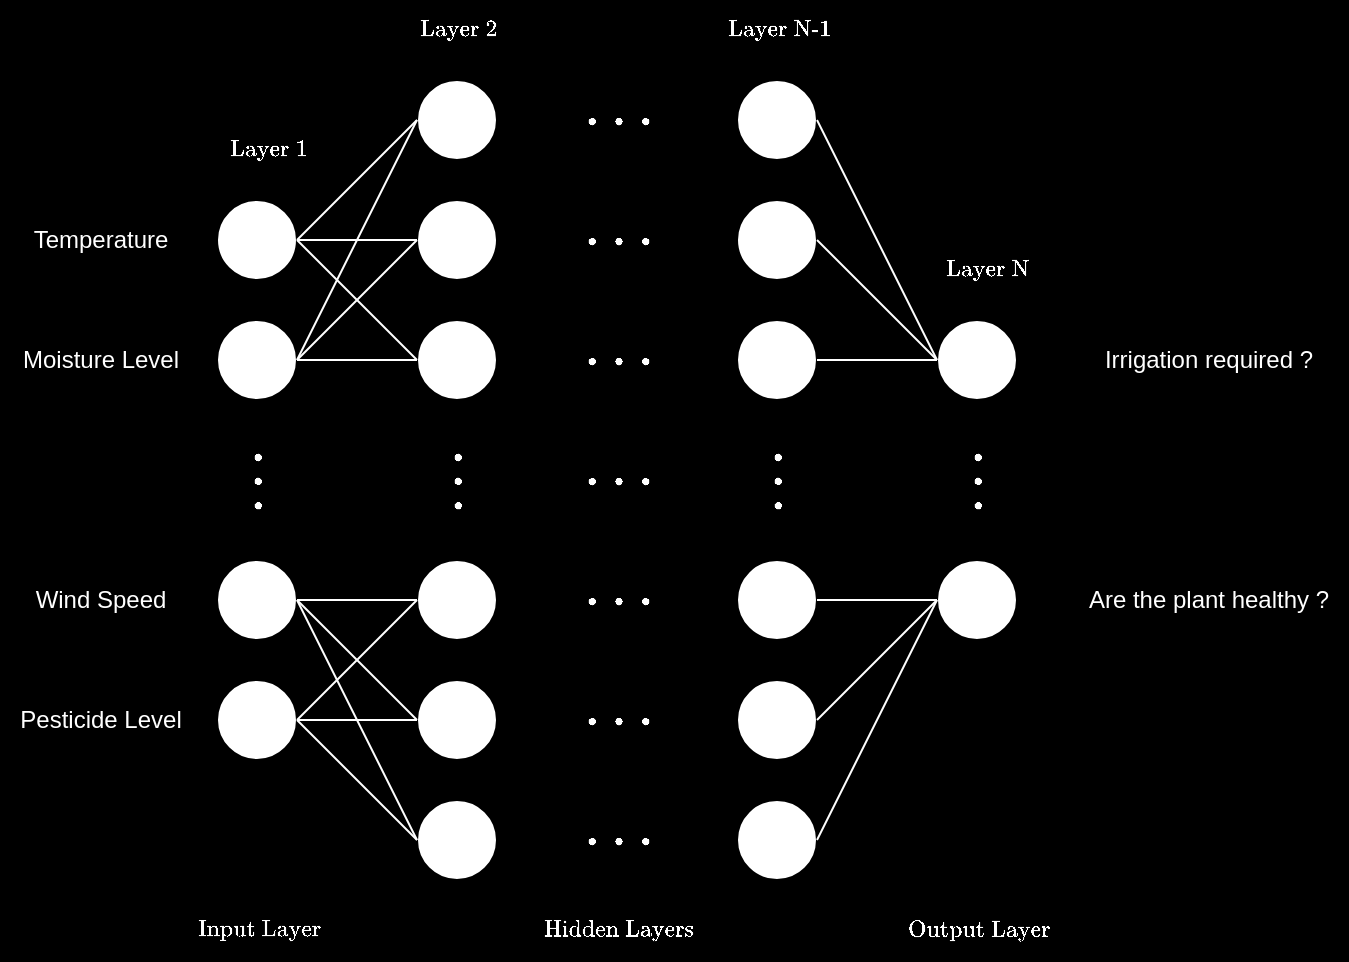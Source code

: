 <mxfile version="20.7.4" type="device"><diagram id="_pC0tnSeCXczdhgf7Mt-" name="Page-1"><mxGraphModel dx="936" dy="704" grid="1" gridSize="5" guides="1" tooltips="1" connect="1" arrows="1" fold="1" page="1" pageScale="1" pageWidth="827" pageHeight="1169" background="#000000" math="1" shadow="0"><root><mxCell id="0"/><mxCell id="1" parent="0"/><mxCell id="LgrjtpK0dlCjNAUZHORf-1" value="" style="ellipse;whiteSpace=wrap;html=1;aspect=fixed;" parent="1" vertex="1"><mxGeometry x="213.5" y="135" width="40" height="40" as="geometry"/></mxCell><mxCell id="LgrjtpK0dlCjNAUZHORf-4" value="" style="ellipse;whiteSpace=wrap;html=1;aspect=fixed;" parent="1" vertex="1"><mxGeometry x="213.5" y="375" width="40" height="40" as="geometry"/></mxCell><mxCell id="LgrjtpK0dlCjNAUZHORf-5" value="" style="ellipse;whiteSpace=wrap;html=1;aspect=fixed;" parent="1" vertex="1"><mxGeometry x="313.5" y="75" width="40" height="40" as="geometry"/></mxCell><mxCell id="LgrjtpK0dlCjNAUZHORf-6" value="" style="ellipse;whiteSpace=wrap;html=1;aspect=fixed;" parent="1" vertex="1"><mxGeometry x="313.5" y="135" width="40" height="40" as="geometry"/></mxCell><mxCell id="LgrjtpK0dlCjNAUZHORf-7" value="" style="ellipse;whiteSpace=wrap;html=1;aspect=fixed;" parent="1" vertex="1"><mxGeometry x="313.5" y="195" width="40" height="40" as="geometry"/></mxCell><mxCell id="LgrjtpK0dlCjNAUZHORf-8" value="" style="ellipse;whiteSpace=wrap;html=1;aspect=fixed;" parent="1" vertex="1"><mxGeometry x="313.5" y="315" width="40" height="40" as="geometry"/></mxCell><mxCell id="LgrjtpK0dlCjNAUZHORf-9" value="" style="ellipse;whiteSpace=wrap;html=1;aspect=fixed;" parent="1" vertex="1"><mxGeometry x="313.5" y="375" width="40" height="40" as="geometry"/></mxCell><mxCell id="LgrjtpK0dlCjNAUZHORf-10" value="" style="ellipse;whiteSpace=wrap;html=1;aspect=fixed;" parent="1" vertex="1"><mxGeometry x="313.5" y="435" width="40" height="40" as="geometry"/></mxCell><mxCell id="LgrjtpK0dlCjNAUZHORf-12" value="" style="ellipse;whiteSpace=wrap;html=1;aspect=fixed;" parent="1" vertex="1"><mxGeometry x="473.5" y="75" width="40" height="40" as="geometry"/></mxCell><mxCell id="LgrjtpK0dlCjNAUZHORf-13" value="" style="ellipse;whiteSpace=wrap;html=1;aspect=fixed;" parent="1" vertex="1"><mxGeometry x="473.5" y="135" width="40" height="40" as="geometry"/></mxCell><mxCell id="LgrjtpK0dlCjNAUZHORf-14" value="" style="ellipse;whiteSpace=wrap;html=1;aspect=fixed;" parent="1" vertex="1"><mxGeometry x="473.5" y="195" width="40" height="40" as="geometry"/></mxCell><mxCell id="LgrjtpK0dlCjNAUZHORf-15" value="" style="ellipse;whiteSpace=wrap;html=1;aspect=fixed;" parent="1" vertex="1"><mxGeometry x="473.5" y="315" width="40" height="40" as="geometry"/></mxCell><mxCell id="LgrjtpK0dlCjNAUZHORf-16" value="" style="ellipse;whiteSpace=wrap;html=1;aspect=fixed;" parent="1" vertex="1"><mxGeometry x="473.5" y="375" width="40" height="40" as="geometry"/></mxCell><mxCell id="LgrjtpK0dlCjNAUZHORf-17" value="" style="ellipse;whiteSpace=wrap;html=1;aspect=fixed;" parent="1" vertex="1"><mxGeometry x="473.5" y="435" width="40" height="40" as="geometry"/></mxCell><mxCell id="LgrjtpK0dlCjNAUZHORf-18" value="" style="ellipse;whiteSpace=wrap;html=1;aspect=fixed;" parent="1" vertex="1"><mxGeometry x="213.5" y="195" width="40" height="40" as="geometry"/></mxCell><mxCell id="LgrjtpK0dlCjNAUZHORf-19" value="" style="ellipse;whiteSpace=wrap;html=1;aspect=fixed;" parent="1" vertex="1"><mxGeometry x="213.5" y="315" width="40" height="40" as="geometry"/></mxCell><mxCell id="LgrjtpK0dlCjNAUZHORf-20" value="" style="ellipse;whiteSpace=wrap;html=1;aspect=fixed;" parent="1" vertex="1"><mxGeometry x="573.5" y="195" width="40" height="40" as="geometry"/></mxCell><mxCell id="LgrjtpK0dlCjNAUZHORf-21" value="" style="ellipse;whiteSpace=wrap;html=1;aspect=fixed;" parent="1" vertex="1"><mxGeometry x="573.5" y="315" width="40" height="40" as="geometry"/></mxCell><mxCell id="LgrjtpK0dlCjNAUZHORf-22" value="" style="endArrow=none;html=1;rounded=0;exitX=1;exitY=0.5;exitDx=0;exitDy=0;entryX=0;entryY=0.5;entryDx=0;entryDy=0;strokeColor=#FFFFFF;" parent="1" source="LgrjtpK0dlCjNAUZHORf-1" target="LgrjtpK0dlCjNAUZHORf-5" edge="1"><mxGeometry width="50" height="50" relative="1" as="geometry"><mxPoint x="423.5" y="375" as="sourcePoint"/><mxPoint x="473.5" y="325" as="targetPoint"/></mxGeometry></mxCell><mxCell id="LgrjtpK0dlCjNAUZHORf-23" value="" style="endArrow=none;html=1;rounded=0;exitX=1;exitY=0.5;exitDx=0;exitDy=0;entryX=0;entryY=0.5;entryDx=0;entryDy=0;strokeColor=#FFFFFF;" parent="1" source="LgrjtpK0dlCjNAUZHORf-1" target="LgrjtpK0dlCjNAUZHORf-6" edge="1"><mxGeometry width="50" height="50" relative="1" as="geometry"><mxPoint x="423.5" y="375" as="sourcePoint"/><mxPoint x="473.5" y="325" as="targetPoint"/></mxGeometry></mxCell><mxCell id="LgrjtpK0dlCjNAUZHORf-24" value="" style="endArrow=none;html=1;rounded=0;exitX=1;exitY=0.5;exitDx=0;exitDy=0;entryX=0;entryY=0.5;entryDx=0;entryDy=0;strokeColor=#FFFFFF;" parent="1" source="LgrjtpK0dlCjNAUZHORf-18" target="LgrjtpK0dlCjNAUZHORf-5" edge="1"><mxGeometry width="50" height="50" relative="1" as="geometry"><mxPoint x="423.5" y="375" as="sourcePoint"/><mxPoint x="473.5" y="325" as="targetPoint"/></mxGeometry></mxCell><mxCell id="LgrjtpK0dlCjNAUZHORf-25" value="" style="endArrow=none;html=1;rounded=0;exitX=1;exitY=0.5;exitDx=0;exitDy=0;entryX=0;entryY=0.5;entryDx=0;entryDy=0;strokeColor=#FFFFFF;" parent="1" source="LgrjtpK0dlCjNAUZHORf-1" target="LgrjtpK0dlCjNAUZHORf-7" edge="1"><mxGeometry width="50" height="50" relative="1" as="geometry"><mxPoint x="423.5" y="375" as="sourcePoint"/><mxPoint x="473.5" y="325" as="targetPoint"/></mxGeometry></mxCell><mxCell id="LgrjtpK0dlCjNAUZHORf-26" value="" style="endArrow=none;html=1;rounded=0;exitX=1;exitY=0.5;exitDx=0;exitDy=0;entryX=0;entryY=0.5;entryDx=0;entryDy=0;strokeColor=#FFFFFF;" parent="1" source="LgrjtpK0dlCjNAUZHORf-18" target="LgrjtpK0dlCjNAUZHORf-6" edge="1"><mxGeometry width="50" height="50" relative="1" as="geometry"><mxPoint x="423.5" y="375" as="sourcePoint"/><mxPoint x="473.5" y="325" as="targetPoint"/></mxGeometry></mxCell><mxCell id="LgrjtpK0dlCjNAUZHORf-27" value="" style="endArrow=none;html=1;rounded=0;exitX=1;exitY=0.5;exitDx=0;exitDy=0;entryX=0;entryY=0.5;entryDx=0;entryDy=0;strokeColor=#FFFFFF;" parent="1" source="LgrjtpK0dlCjNAUZHORf-18" target="LgrjtpK0dlCjNAUZHORf-7" edge="1"><mxGeometry width="50" height="50" relative="1" as="geometry"><mxPoint x="423.5" y="375" as="sourcePoint"/><mxPoint x="473.5" y="325" as="targetPoint"/></mxGeometry></mxCell><mxCell id="LgrjtpK0dlCjNAUZHORf-28" value="$$\vdots$$" style="text;html=1;resizable=0;autosize=1;align=center;verticalAlign=middle;points=[];fillColor=none;strokeColor=none;rounded=0;fontSize=25;fontColor=#FFFFFF;" parent="1" vertex="1"><mxGeometry x="161" y="249" width="145" height="45" as="geometry"/></mxCell><mxCell id="LgrjtpK0dlCjNAUZHORf-29" value="$$\vdots$$" style="text;html=1;resizable=0;autosize=1;align=center;verticalAlign=middle;points=[];fillColor=none;strokeColor=none;rounded=0;fontSize=25;fontColor=#FFFFFF;" parent="1" vertex="1"><mxGeometry x="261" y="249" width="145" height="45" as="geometry"/></mxCell><mxCell id="LgrjtpK0dlCjNAUZHORf-30" value="$$\vdots$$" style="text;html=1;resizable=0;autosize=1;align=center;verticalAlign=middle;points=[];fillColor=none;strokeColor=none;rounded=0;fontSize=25;fontColor=#FFFFFF;" parent="1" vertex="1"><mxGeometry x="421" y="249" width="145" height="45" as="geometry"/></mxCell><mxCell id="LgrjtpK0dlCjNAUZHORf-31" value="$$\vdots$$" style="text;html=1;resizable=0;autosize=1;align=center;verticalAlign=middle;points=[];fillColor=none;strokeColor=none;rounded=0;fontSize=25;fontColor=#FFFFFF;" parent="1" vertex="1"><mxGeometry x="521" y="249" width="145" height="45" as="geometry"/></mxCell><mxCell id="LgrjtpK0dlCjNAUZHORf-32" value="$$\dots$$" style="text;html=1;resizable=0;autosize=1;align=center;verticalAlign=middle;points=[];fillColor=none;strokeColor=none;rounded=0;fontSize=25;fontColor=#FFFFFF;" parent="1" vertex="1"><mxGeometry x="348.5" y="65" width="130" height="45" as="geometry"/></mxCell><mxCell id="LgrjtpK0dlCjNAUZHORf-33" value="$$\dots$$" style="text;html=1;resizable=0;autosize=1;align=center;verticalAlign=middle;points=[];fillColor=none;strokeColor=none;rounded=0;fontSize=25;fontColor=#FFFFFF;" parent="1" vertex="1"><mxGeometry x="348.5" y="125" width="130" height="45" as="geometry"/></mxCell><mxCell id="LgrjtpK0dlCjNAUZHORf-34" value="$$\dots$$" style="text;html=1;resizable=0;autosize=1;align=center;verticalAlign=middle;points=[];fillColor=none;strokeColor=none;rounded=0;fontSize=25;fontColor=#FFFFFF;" parent="1" vertex="1"><mxGeometry x="348.5" y="185" width="130" height="45" as="geometry"/></mxCell><mxCell id="LgrjtpK0dlCjNAUZHORf-35" value="$$\dots$$" style="text;html=1;resizable=0;autosize=1;align=center;verticalAlign=middle;points=[];fillColor=none;strokeColor=none;rounded=0;fontSize=25;fontColor=#FFFFFF;" parent="1" vertex="1"><mxGeometry x="348.5" y="245" width="130" height="45" as="geometry"/></mxCell><mxCell id="LgrjtpK0dlCjNAUZHORf-36" value="$$\dots$$" style="text;html=1;resizable=0;autosize=1;align=center;verticalAlign=middle;points=[];fillColor=none;strokeColor=none;rounded=0;fontSize=25;fontColor=#FFFFFF;" parent="1" vertex="1"><mxGeometry x="348.5" y="305" width="130" height="45" as="geometry"/></mxCell><mxCell id="LgrjtpK0dlCjNAUZHORf-37" value="$$\dots$$" style="text;html=1;resizable=0;autosize=1;align=center;verticalAlign=middle;points=[];fillColor=none;strokeColor=none;rounded=0;fontSize=25;fontColor=#FFFFFF;" parent="1" vertex="1"><mxGeometry x="348.5" y="365" width="130" height="45" as="geometry"/></mxCell><mxCell id="LgrjtpK0dlCjNAUZHORf-38" value="$$\dots$$" style="text;html=1;resizable=0;autosize=1;align=center;verticalAlign=middle;points=[];fillColor=none;strokeColor=none;rounded=0;fontSize=25;fontColor=#FFFFFF;" parent="1" vertex="1"><mxGeometry x="348.5" y="425" width="130" height="45" as="geometry"/></mxCell><mxCell id="LgrjtpK0dlCjNAUZHORf-39" value="" style="endArrow=none;html=1;rounded=0;fontSize=25;exitX=1;exitY=0.5;exitDx=0;exitDy=0;entryX=0;entryY=0.5;entryDx=0;entryDy=0;strokeColor=#FFFFFF;" parent="1" source="LgrjtpK0dlCjNAUZHORf-19" target="LgrjtpK0dlCjNAUZHORf-8" edge="1"><mxGeometry width="50" height="50" relative="1" as="geometry"><mxPoint x="423.5" y="375" as="sourcePoint"/><mxPoint x="473.5" y="325" as="targetPoint"/></mxGeometry></mxCell><mxCell id="LgrjtpK0dlCjNAUZHORf-40" value="" style="endArrow=none;html=1;rounded=0;fontSize=25;exitX=1;exitY=0.5;exitDx=0;exitDy=0;strokeColor=#FFFFFF;" parent="1" source="LgrjtpK0dlCjNAUZHORf-4" target="LgrjtpK0dlCjNAUZHORf-9" edge="1"><mxGeometry width="50" height="50" relative="1" as="geometry"><mxPoint x="423.5" y="375" as="sourcePoint"/><mxPoint x="473.5" y="325" as="targetPoint"/></mxGeometry></mxCell><mxCell id="LgrjtpK0dlCjNAUZHORf-41" value="" style="endArrow=none;html=1;rounded=0;fontSize=25;exitX=1;exitY=0.5;exitDx=0;exitDy=0;entryX=0;entryY=0.5;entryDx=0;entryDy=0;strokeColor=#FFFFFF;" parent="1" source="LgrjtpK0dlCjNAUZHORf-19" target="LgrjtpK0dlCjNAUZHORf-9" edge="1"><mxGeometry width="50" height="50" relative="1" as="geometry"><mxPoint x="423.5" y="375" as="sourcePoint"/><mxPoint x="473.5" y="325" as="targetPoint"/></mxGeometry></mxCell><mxCell id="LgrjtpK0dlCjNAUZHORf-42" value="" style="endArrow=none;html=1;rounded=0;fontSize=25;exitX=1;exitY=0.5;exitDx=0;exitDy=0;entryX=0;entryY=0.5;entryDx=0;entryDy=0;strokeColor=#FFFFFF;" parent="1" source="LgrjtpK0dlCjNAUZHORf-19" target="LgrjtpK0dlCjNAUZHORf-10" edge="1"><mxGeometry width="50" height="50" relative="1" as="geometry"><mxPoint x="423.5" y="375" as="sourcePoint"/><mxPoint x="473.5" y="325" as="targetPoint"/></mxGeometry></mxCell><mxCell id="LgrjtpK0dlCjNAUZHORf-43" value="" style="endArrow=none;html=1;rounded=0;fontSize=25;exitX=1;exitY=0.5;exitDx=0;exitDy=0;entryX=0;entryY=0.5;entryDx=0;entryDy=0;strokeColor=#FFFFFF;" parent="1" source="LgrjtpK0dlCjNAUZHORf-4" target="LgrjtpK0dlCjNAUZHORf-8" edge="1"><mxGeometry width="50" height="50" relative="1" as="geometry"><mxPoint x="423.5" y="375" as="sourcePoint"/><mxPoint x="473.5" y="325" as="targetPoint"/></mxGeometry></mxCell><mxCell id="LgrjtpK0dlCjNAUZHORf-44" value="" style="endArrow=none;html=1;rounded=0;fontSize=25;exitX=1;exitY=0.5;exitDx=0;exitDy=0;entryX=0;entryY=0.5;entryDx=0;entryDy=0;strokeColor=#FFFFFF;" parent="1" source="LgrjtpK0dlCjNAUZHORf-4" target="LgrjtpK0dlCjNAUZHORf-10" edge="1"><mxGeometry width="50" height="50" relative="1" as="geometry"><mxPoint x="423.5" y="375" as="sourcePoint"/><mxPoint x="473.5" y="325" as="targetPoint"/></mxGeometry></mxCell><mxCell id="LgrjtpK0dlCjNAUZHORf-45" value="" style="endArrow=none;html=1;rounded=0;fontSize=25;exitX=1;exitY=0.5;exitDx=0;exitDy=0;entryX=0;entryY=0.5;entryDx=0;entryDy=0;strokeColor=#FFFFFF;" parent="1" source="LgrjtpK0dlCjNAUZHORf-12" target="LgrjtpK0dlCjNAUZHORf-20" edge="1"><mxGeometry width="50" height="50" relative="1" as="geometry"><mxPoint x="423.5" y="375" as="sourcePoint"/><mxPoint x="473.5" y="325" as="targetPoint"/></mxGeometry></mxCell><mxCell id="LgrjtpK0dlCjNAUZHORf-46" value="" style="endArrow=none;html=1;rounded=0;fontSize=25;entryX=1;entryY=0.5;entryDx=0;entryDy=0;exitX=0;exitY=0.5;exitDx=0;exitDy=0;strokeColor=#FFFFFF;" parent="1" source="LgrjtpK0dlCjNAUZHORf-20" target="LgrjtpK0dlCjNAUZHORf-13" edge="1"><mxGeometry width="50" height="50" relative="1" as="geometry"><mxPoint x="423.5" y="375" as="sourcePoint"/><mxPoint x="473.5" y="325" as="targetPoint"/></mxGeometry></mxCell><mxCell id="LgrjtpK0dlCjNAUZHORf-47" value="" style="endArrow=none;html=1;rounded=0;fontSize=25;entryX=1;entryY=0.5;entryDx=0;entryDy=0;exitX=0;exitY=0.5;exitDx=0;exitDy=0;strokeColor=#FFFFFF;" parent="1" source="LgrjtpK0dlCjNAUZHORf-20" target="LgrjtpK0dlCjNAUZHORf-14" edge="1"><mxGeometry width="50" height="50" relative="1" as="geometry"><mxPoint x="423.5" y="375" as="sourcePoint"/><mxPoint x="473.5" y="325" as="targetPoint"/></mxGeometry></mxCell><mxCell id="LgrjtpK0dlCjNAUZHORf-48" value="" style="endArrow=none;html=1;rounded=0;fontSize=25;entryX=0;entryY=0.5;entryDx=0;entryDy=0;exitX=1;exitY=0.5;exitDx=0;exitDy=0;strokeColor=#FFFFFF;" parent="1" source="LgrjtpK0dlCjNAUZHORf-15" target="LgrjtpK0dlCjNAUZHORf-21" edge="1"><mxGeometry width="50" height="50" relative="1" as="geometry"><mxPoint x="423.5" y="375" as="sourcePoint"/><mxPoint x="473.5" y="325" as="targetPoint"/></mxGeometry></mxCell><mxCell id="LgrjtpK0dlCjNAUZHORf-49" value="" style="endArrow=none;html=1;rounded=0;fontSize=25;entryX=0;entryY=0.5;entryDx=0;entryDy=0;exitX=1;exitY=0.5;exitDx=0;exitDy=0;strokeColor=#FFFFFF;" parent="1" source="LgrjtpK0dlCjNAUZHORf-16" target="LgrjtpK0dlCjNAUZHORf-21" edge="1"><mxGeometry width="50" height="50" relative="1" as="geometry"><mxPoint x="423.5" y="375" as="sourcePoint"/><mxPoint x="473.5" y="325" as="targetPoint"/></mxGeometry></mxCell><mxCell id="LgrjtpK0dlCjNAUZHORf-50" value="" style="endArrow=none;html=1;rounded=0;fontSize=25;entryX=0;entryY=0.5;entryDx=0;entryDy=0;exitX=1;exitY=0.5;exitDx=0;exitDy=0;strokeColor=#FFFFFF;" parent="1" source="LgrjtpK0dlCjNAUZHORf-17" target="LgrjtpK0dlCjNAUZHORf-21" edge="1"><mxGeometry width="50" height="50" relative="1" as="geometry"><mxPoint x="423.5" y="375" as="sourcePoint"/><mxPoint x="473.5" y="325" as="targetPoint"/></mxGeometry></mxCell><mxCell id="LgrjtpK0dlCjNAUZHORf-51" value="$$\text{Input Layer}$$" style="text;html=1;resizable=0;autosize=1;align=center;verticalAlign=middle;points=[];fillColor=none;strokeColor=none;rounded=0;fontSize=10;fontColor=#FFFFFF;" parent="1" vertex="1"><mxGeometry x="173.5" y="485" width="120" height="30" as="geometry"/></mxCell><mxCell id="LgrjtpK0dlCjNAUZHORf-52" value="$$\text{Hidden Layers}$$" style="text;html=1;resizable=0;autosize=1;align=center;verticalAlign=middle;points=[];fillColor=none;strokeColor=none;rounded=0;fontSize=10;fontColor=#FFFFFF;" parent="1" vertex="1"><mxGeometry x="346" y="485" width="135" height="30" as="geometry"/></mxCell><mxCell id="LgrjtpK0dlCjNAUZHORf-53" value="$$\text{Output Layer}$$" style="text;html=1;resizable=0;autosize=1;align=center;verticalAlign=middle;points=[];fillColor=none;strokeColor=none;rounded=0;fontSize=10;fontColor=#FFFFFF;" parent="1" vertex="1"><mxGeometry x="531.5" y="485" width="125" height="30" as="geometry"/></mxCell><mxCell id="LgrjtpK0dlCjNAUZHORf-54" value="$$\text{Layer 1}$$" style="text;html=1;resizable=0;autosize=1;align=center;verticalAlign=middle;points=[];fillColor=none;strokeColor=none;rounded=0;fontSize=10;fontColor=#FFFFFF;" parent="1" vertex="1"><mxGeometry x="188.5" y="95" width="100" height="30" as="geometry"/></mxCell><mxCell id="LgrjtpK0dlCjNAUZHORf-55" value="$$\text{Layer 2}$$" style="text;html=1;resizable=0;autosize=1;align=center;verticalAlign=middle;points=[];fillColor=none;strokeColor=none;rounded=0;fontSize=10;fontColor=#FFFFFF;" parent="1" vertex="1"><mxGeometry x="283.5" y="35" width="100" height="30" as="geometry"/></mxCell><mxCell id="LgrjtpK0dlCjNAUZHORf-56" value="$$\text{Layer N-1}$$" style="text;html=1;resizable=0;autosize=1;align=center;verticalAlign=middle;points=[];fillColor=none;strokeColor=none;rounded=0;fontSize=10;fontColor=#FFFFFF;" parent="1" vertex="1"><mxGeometry x="436.5" y="35" width="115" height="30" as="geometry"/></mxCell><mxCell id="LgrjtpK0dlCjNAUZHORf-57" value="$$\text{Layer N}$$" style="text;html=1;resizable=0;autosize=1;align=center;verticalAlign=middle;points=[];fillColor=none;strokeColor=none;rounded=0;fontSize=10;fontColor=#FFFFFF;" parent="1" vertex="1"><mxGeometry x="545.5" y="155" width="105" height="30" as="geometry"/></mxCell><mxCell id="pzAT4qNWgcSQVraBA-qR-1" value="&lt;font color=&quot;#ffffff&quot;&gt;Temperature&lt;/font&gt;" style="text;html=1;align=center;verticalAlign=middle;resizable=0;points=[];autosize=1;strokeColor=none;fillColor=none;" vertex="1" parent="1"><mxGeometry x="110" y="140" width="90" height="30" as="geometry"/></mxCell><mxCell id="pzAT4qNWgcSQVraBA-qR-2" value="&lt;font color=&quot;#ffffff&quot;&gt;Moisture Level&lt;/font&gt;" style="text;html=1;align=center;verticalAlign=middle;resizable=0;points=[];autosize=1;strokeColor=none;fillColor=none;" vertex="1" parent="1"><mxGeometry x="105" y="200" width="100" height="30" as="geometry"/></mxCell><mxCell id="pzAT4qNWgcSQVraBA-qR-3" value="&lt;font color=&quot;#ffffff&quot;&gt;Wind Speed&lt;/font&gt;" style="text;html=1;align=center;verticalAlign=middle;resizable=0;points=[];autosize=1;strokeColor=none;fillColor=none;" vertex="1" parent="1"><mxGeometry x="112.5" y="320" width="85" height="30" as="geometry"/></mxCell><mxCell id="pzAT4qNWgcSQVraBA-qR-4" value="&lt;font color=&quot;#ffffff&quot;&gt;Pesticide Level&lt;/font&gt;" style="text;html=1;align=center;verticalAlign=middle;resizable=0;points=[];autosize=1;strokeColor=none;fillColor=none;" vertex="1" parent="1"><mxGeometry x="105" y="380" width="100" height="30" as="geometry"/></mxCell><mxCell id="pzAT4qNWgcSQVraBA-qR-5" value="Irrigation required ?" style="text;html=1;align=center;verticalAlign=middle;resizable=0;points=[];autosize=1;strokeColor=none;fillColor=none;fontColor=#FFFFFF;" vertex="1" parent="1"><mxGeometry x="646" y="200" width="125" height="30" as="geometry"/></mxCell><mxCell id="pzAT4qNWgcSQVraBA-qR-6" value="Are the plant healthy ?" style="text;html=1;align=center;verticalAlign=middle;resizable=0;points=[];autosize=1;strokeColor=none;fillColor=none;fontColor=#FFFFFF;" vertex="1" parent="1"><mxGeometry x="638.5" y="320" width="140" height="30" as="geometry"/></mxCell></root></mxGraphModel></diagram></mxfile>